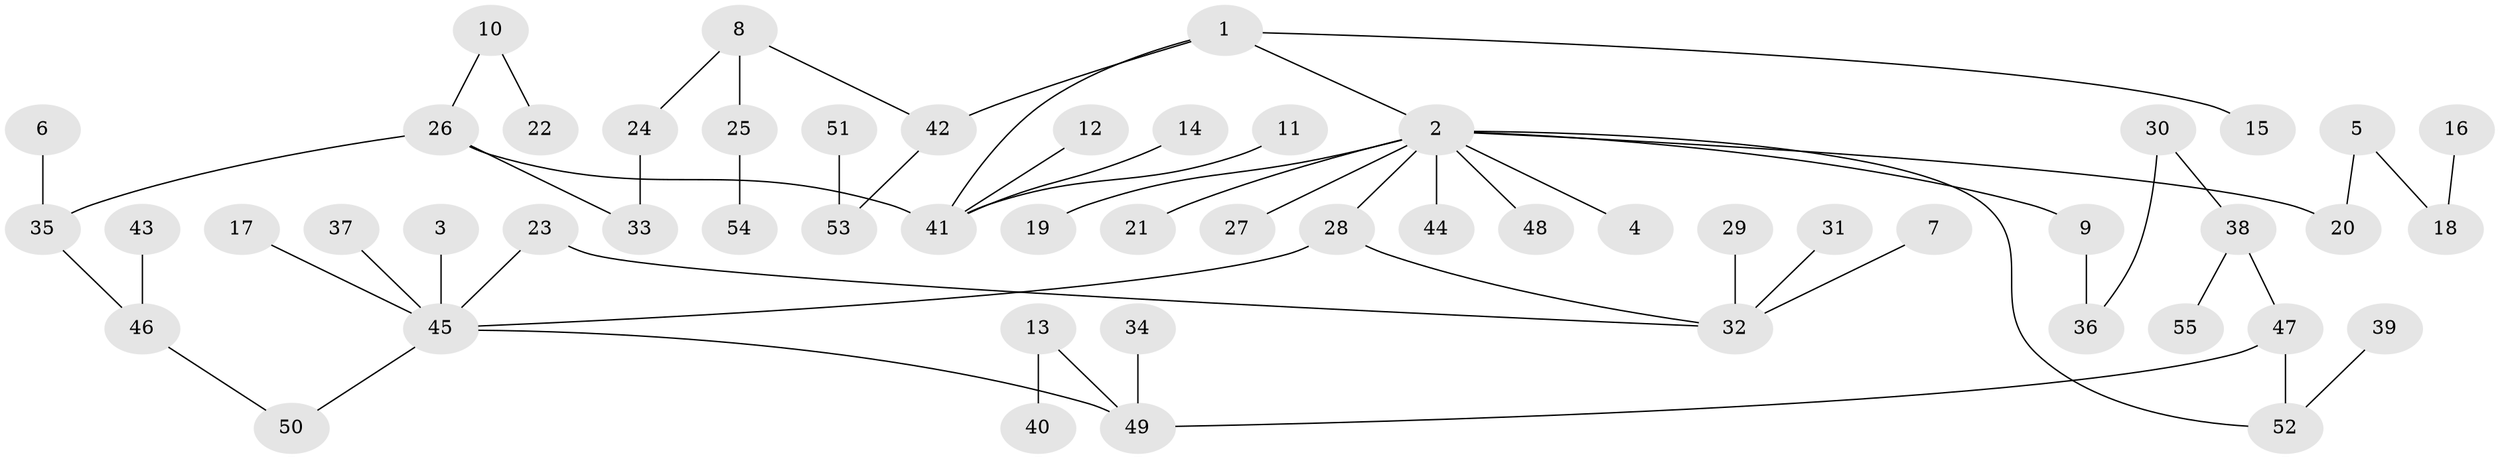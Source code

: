 // original degree distribution, {4: 0.08181818181818182, 5: 0.02727272727272727, 6: 0.03636363636363636, 2: 0.20909090909090908, 3: 0.16363636363636364, 1: 0.4818181818181818}
// Generated by graph-tools (version 1.1) at 2025/25/03/09/25 03:25:25]
// undirected, 55 vertices, 59 edges
graph export_dot {
graph [start="1"]
  node [color=gray90,style=filled];
  1;
  2;
  3;
  4;
  5;
  6;
  7;
  8;
  9;
  10;
  11;
  12;
  13;
  14;
  15;
  16;
  17;
  18;
  19;
  20;
  21;
  22;
  23;
  24;
  25;
  26;
  27;
  28;
  29;
  30;
  31;
  32;
  33;
  34;
  35;
  36;
  37;
  38;
  39;
  40;
  41;
  42;
  43;
  44;
  45;
  46;
  47;
  48;
  49;
  50;
  51;
  52;
  53;
  54;
  55;
  1 -- 2 [weight=1.0];
  1 -- 15 [weight=1.0];
  1 -- 41 [weight=1.0];
  1 -- 42 [weight=1.0];
  2 -- 4 [weight=1.0];
  2 -- 9 [weight=1.0];
  2 -- 19 [weight=1.0];
  2 -- 20 [weight=1.0];
  2 -- 21 [weight=1.0];
  2 -- 27 [weight=1.0];
  2 -- 28 [weight=1.0];
  2 -- 44 [weight=1.0];
  2 -- 48 [weight=1.0];
  2 -- 52 [weight=1.0];
  3 -- 45 [weight=1.0];
  5 -- 18 [weight=1.0];
  5 -- 20 [weight=1.0];
  6 -- 35 [weight=1.0];
  7 -- 32 [weight=1.0];
  8 -- 24 [weight=1.0];
  8 -- 25 [weight=1.0];
  8 -- 42 [weight=1.0];
  9 -- 36 [weight=1.0];
  10 -- 22 [weight=1.0];
  10 -- 26 [weight=1.0];
  11 -- 41 [weight=1.0];
  12 -- 41 [weight=1.0];
  13 -- 40 [weight=1.0];
  13 -- 49 [weight=1.0];
  14 -- 41 [weight=1.0];
  16 -- 18 [weight=1.0];
  17 -- 45 [weight=1.0];
  23 -- 32 [weight=1.0];
  23 -- 45 [weight=1.0];
  24 -- 33 [weight=1.0];
  25 -- 54 [weight=1.0];
  26 -- 33 [weight=1.0];
  26 -- 35 [weight=1.0];
  26 -- 41 [weight=1.0];
  28 -- 32 [weight=1.0];
  28 -- 45 [weight=1.0];
  29 -- 32 [weight=1.0];
  30 -- 36 [weight=1.0];
  30 -- 38 [weight=1.0];
  31 -- 32 [weight=1.0];
  34 -- 49 [weight=1.0];
  35 -- 46 [weight=1.0];
  37 -- 45 [weight=1.0];
  38 -- 47 [weight=1.0];
  38 -- 55 [weight=1.0];
  39 -- 52 [weight=1.0];
  42 -- 53 [weight=1.0];
  43 -- 46 [weight=1.0];
  45 -- 49 [weight=1.0];
  45 -- 50 [weight=1.0];
  46 -- 50 [weight=1.0];
  47 -- 49 [weight=1.0];
  47 -- 52 [weight=1.0];
  51 -- 53 [weight=1.0];
}
